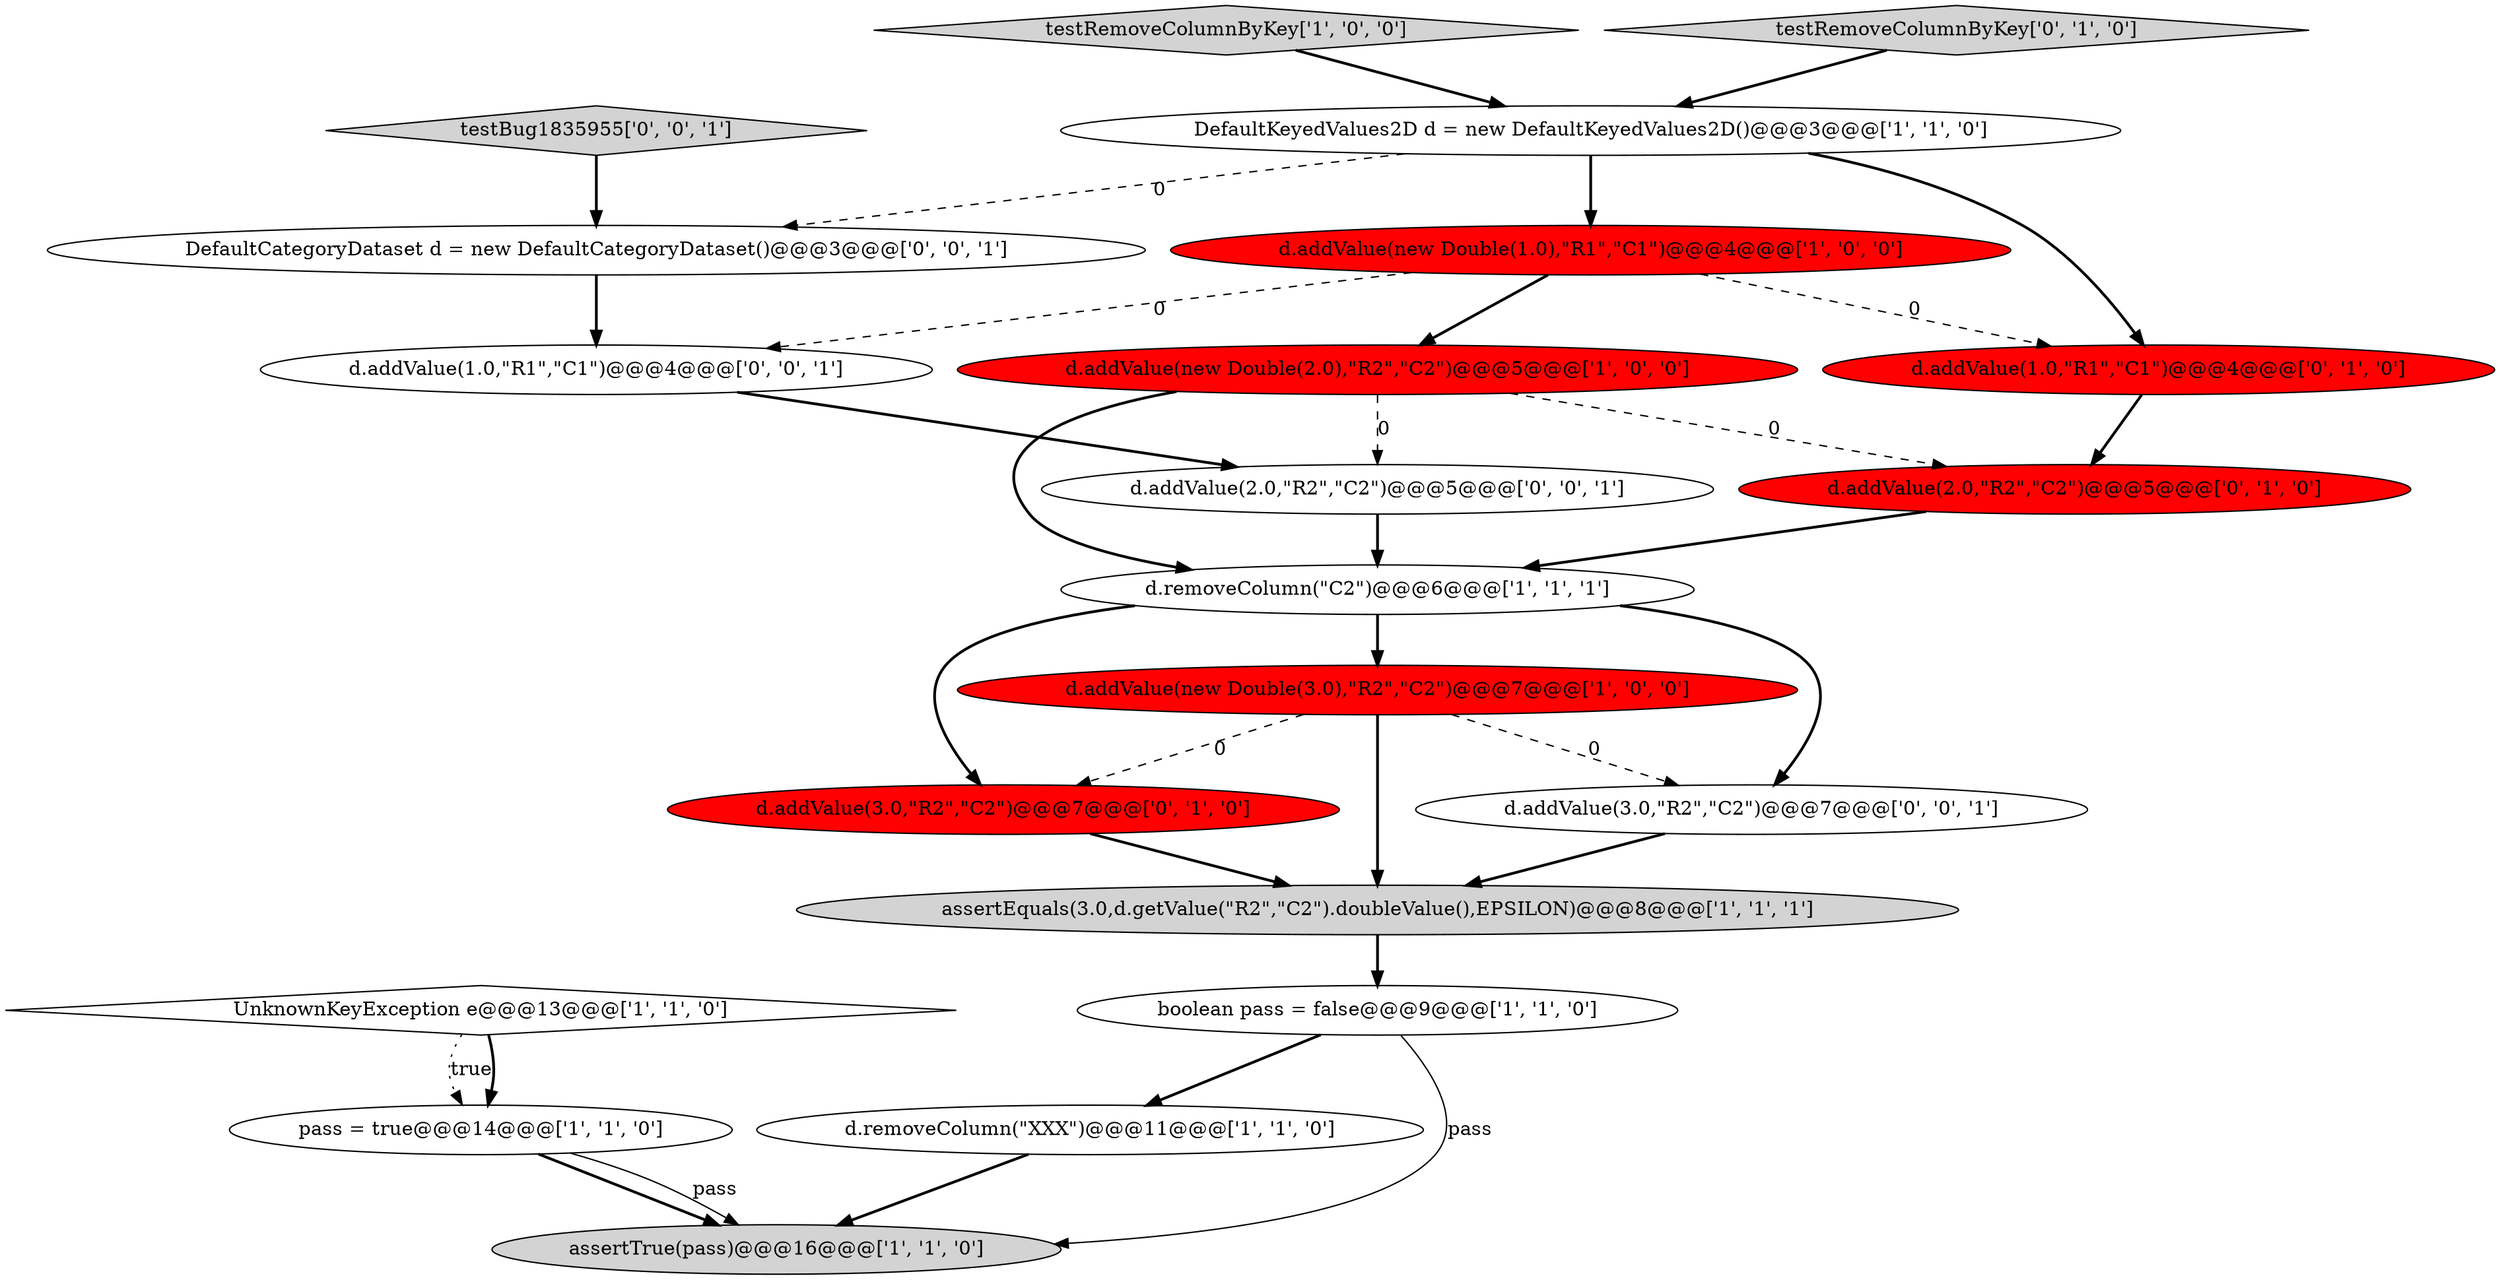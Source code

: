 digraph {
14 [style = filled, label = "d.addValue(3.0,\"R2\",\"C2\")@@@7@@@['0', '1', '0']", fillcolor = red, shape = ellipse image = "AAA1AAABBB2BBB"];
6 [style = filled, label = "pass = true@@@14@@@['1', '1', '0']", fillcolor = white, shape = ellipse image = "AAA0AAABBB1BBB"];
11 [style = filled, label = "testRemoveColumnByKey['1', '0', '0']", fillcolor = lightgray, shape = diamond image = "AAA0AAABBB1BBB"];
13 [style = filled, label = "d.addValue(2.0,\"R2\",\"C2\")@@@5@@@['0', '1', '0']", fillcolor = red, shape = ellipse image = "AAA1AAABBB2BBB"];
8 [style = filled, label = "DefaultKeyedValues2D d = new DefaultKeyedValues2D()@@@3@@@['1', '1', '0']", fillcolor = white, shape = ellipse image = "AAA0AAABBB1BBB"];
0 [style = filled, label = "d.addValue(new Double(1.0),\"R1\",\"C1\")@@@4@@@['1', '0', '0']", fillcolor = red, shape = ellipse image = "AAA1AAABBB1BBB"];
17 [style = filled, label = "DefaultCategoryDataset d = new DefaultCategoryDataset()@@@3@@@['0', '0', '1']", fillcolor = white, shape = ellipse image = "AAA0AAABBB3BBB"];
9 [style = filled, label = "d.addValue(new Double(3.0),\"R2\",\"C2\")@@@7@@@['1', '0', '0']", fillcolor = red, shape = ellipse image = "AAA1AAABBB1BBB"];
15 [style = filled, label = "testRemoveColumnByKey['0', '1', '0']", fillcolor = lightgray, shape = diamond image = "AAA0AAABBB2BBB"];
3 [style = filled, label = "assertEquals(3.0,d.getValue(\"R2\",\"C2\").doubleValue(),EPSILON)@@@8@@@['1', '1', '1']", fillcolor = lightgray, shape = ellipse image = "AAA0AAABBB1BBB"];
5 [style = filled, label = "d.removeColumn(\"XXX\")@@@11@@@['1', '1', '0']", fillcolor = white, shape = ellipse image = "AAA0AAABBB1BBB"];
4 [style = filled, label = "boolean pass = false@@@9@@@['1', '1', '0']", fillcolor = white, shape = ellipse image = "AAA0AAABBB1BBB"];
19 [style = filled, label = "d.addValue(2.0,\"R2\",\"C2\")@@@5@@@['0', '0', '1']", fillcolor = white, shape = ellipse image = "AAA0AAABBB3BBB"];
10 [style = filled, label = "UnknownKeyException e@@@13@@@['1', '1', '0']", fillcolor = white, shape = diamond image = "AAA0AAABBB1BBB"];
7 [style = filled, label = "d.removeColumn(\"C2\")@@@6@@@['1', '1', '1']", fillcolor = white, shape = ellipse image = "AAA0AAABBB1BBB"];
1 [style = filled, label = "d.addValue(new Double(2.0),\"R2\",\"C2\")@@@5@@@['1', '0', '0']", fillcolor = red, shape = ellipse image = "AAA1AAABBB1BBB"];
2 [style = filled, label = "assertTrue(pass)@@@16@@@['1', '1', '0']", fillcolor = lightgray, shape = ellipse image = "AAA0AAABBB1BBB"];
16 [style = filled, label = "d.addValue(3.0,\"R2\",\"C2\")@@@7@@@['0', '0', '1']", fillcolor = white, shape = ellipse image = "AAA0AAABBB3BBB"];
12 [style = filled, label = "d.addValue(1.0,\"R1\",\"C1\")@@@4@@@['0', '1', '0']", fillcolor = red, shape = ellipse image = "AAA1AAABBB2BBB"];
18 [style = filled, label = "d.addValue(1.0,\"R1\",\"C1\")@@@4@@@['0', '0', '1']", fillcolor = white, shape = ellipse image = "AAA0AAABBB3BBB"];
20 [style = filled, label = "testBug1835955['0', '0', '1']", fillcolor = lightgray, shape = diamond image = "AAA0AAABBB3BBB"];
14->3 [style = bold, label=""];
16->3 [style = bold, label=""];
4->2 [style = solid, label="pass"];
10->6 [style = dotted, label="true"];
9->16 [style = dashed, label="0"];
20->17 [style = bold, label=""];
1->19 [style = dashed, label="0"];
18->19 [style = bold, label=""];
0->12 [style = dashed, label="0"];
1->7 [style = bold, label=""];
3->4 [style = bold, label=""];
10->6 [style = bold, label=""];
7->14 [style = bold, label=""];
6->2 [style = bold, label=""];
8->0 [style = bold, label=""];
7->9 [style = bold, label=""];
1->13 [style = dashed, label="0"];
12->13 [style = bold, label=""];
5->2 [style = bold, label=""];
6->2 [style = solid, label="pass"];
9->14 [style = dashed, label="0"];
13->7 [style = bold, label=""];
0->1 [style = bold, label=""];
7->16 [style = bold, label=""];
9->3 [style = bold, label=""];
11->8 [style = bold, label=""];
8->17 [style = dashed, label="0"];
0->18 [style = dashed, label="0"];
4->5 [style = bold, label=""];
19->7 [style = bold, label=""];
15->8 [style = bold, label=""];
8->12 [style = bold, label=""];
17->18 [style = bold, label=""];
}
